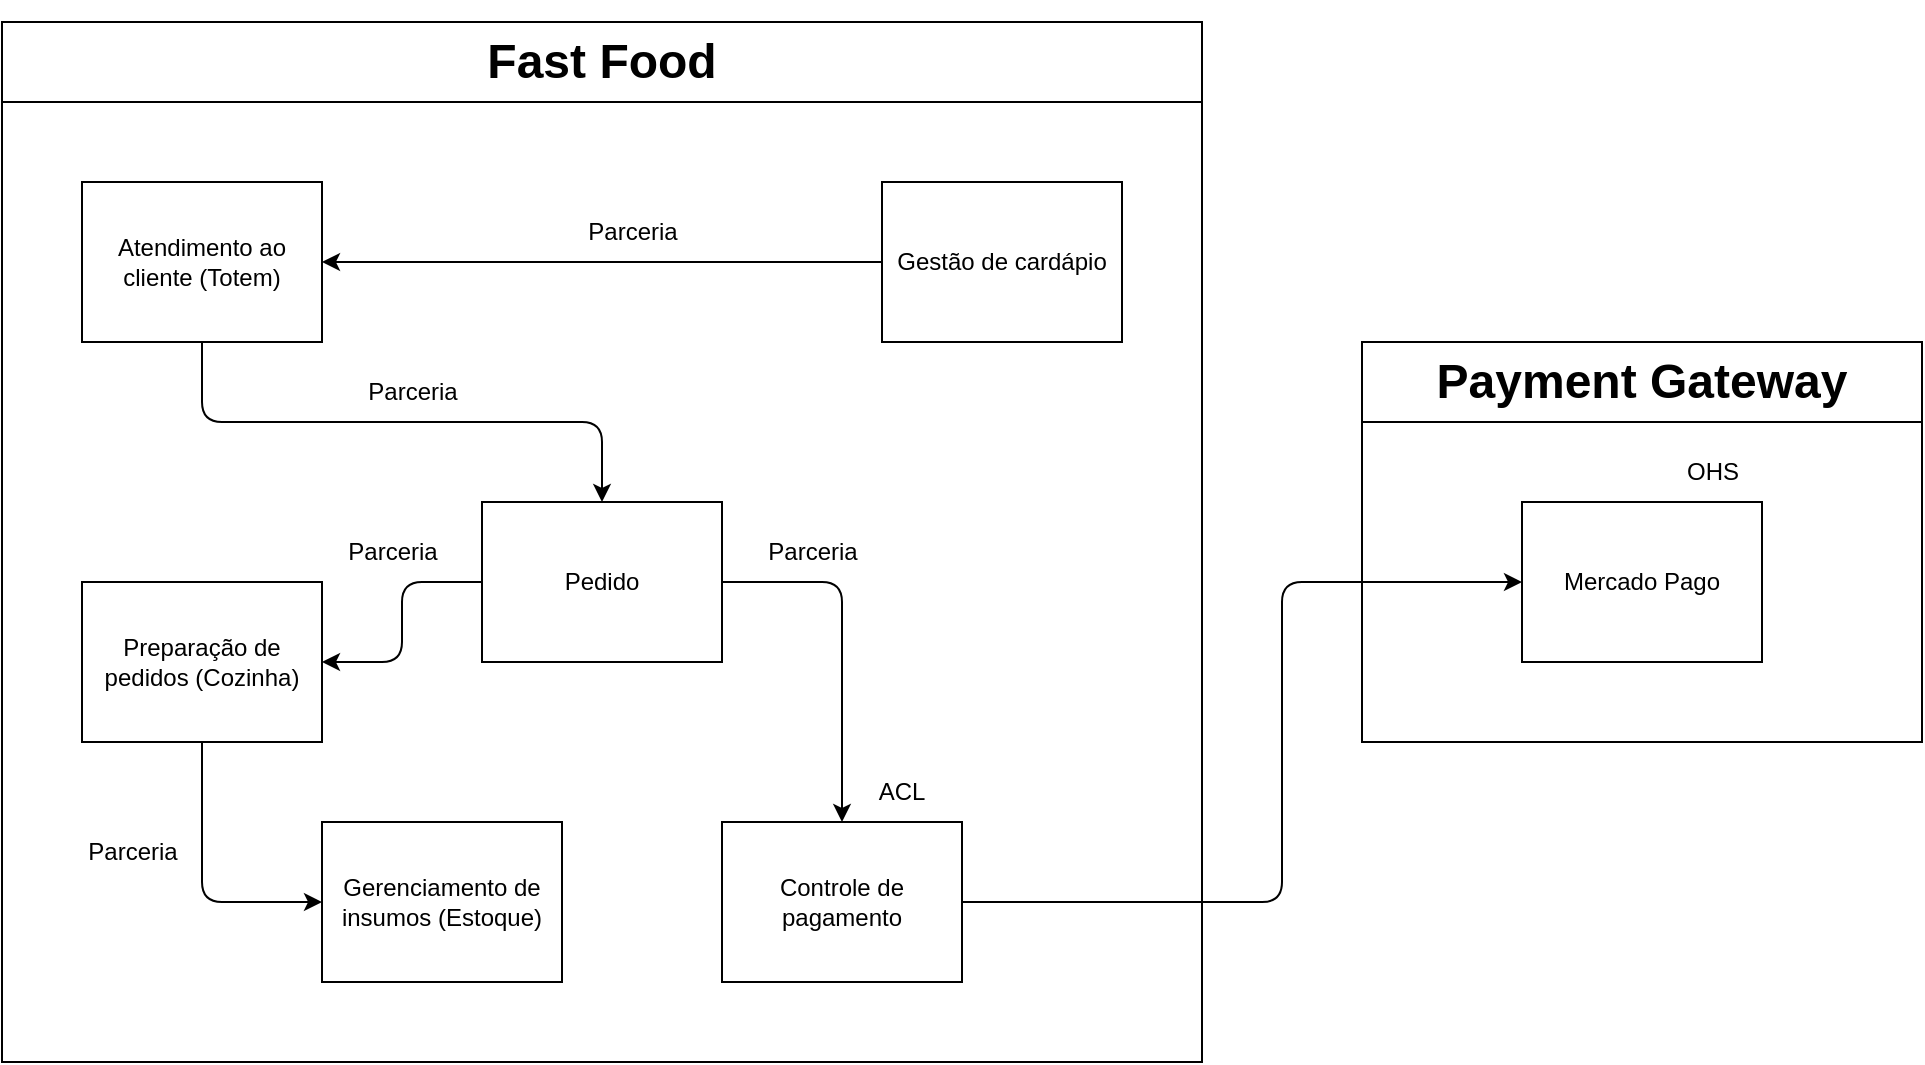 <mxfile>
    <diagram id="KB19nYhobRpxt_5StjCa" name="bounded-contexts">
        <mxGraphModel dx="1732" dy="969" grid="1" gridSize="10" guides="1" tooltips="1" connect="1" arrows="1" fold="1" page="1" pageScale="1" pageWidth="3300" pageHeight="4681" math="0" shadow="0">
            <root>
                <mxCell id="0"/>
                <mxCell id="1" parent="0"/>
                <mxCell id="24" value="" style="rounded=0;whiteSpace=wrap;html=1;" parent="1" vertex="1">
                    <mxGeometry x="840" y="320" width="280" height="160" as="geometry"/>
                </mxCell>
                <mxCell id="9" value="" style="rounded=0;whiteSpace=wrap;html=1;movable=1;resizable=1;rotatable=1;deletable=1;editable=1;locked=0;connectable=1;" parent="1" vertex="1">
                    <mxGeometry x="160" y="160" width="600" height="480" as="geometry"/>
                </mxCell>
                <mxCell id="69" style="edgeStyle=none;html=1;exitX=0;exitY=0.5;exitDx=0;exitDy=0;entryX=1;entryY=0.5;entryDx=0;entryDy=0;" edge="1" parent="1" source="2" target="3">
                    <mxGeometry relative="1" as="geometry">
                        <Array as="points">
                            <mxPoint x="360" y="400"/>
                            <mxPoint x="360" y="440"/>
                        </Array>
                    </mxGeometry>
                </mxCell>
                <mxCell id="72" style="edgeStyle=none;html=1;entryX=0.5;entryY=0;entryDx=0;entryDy=0;" edge="1" parent="1" source="2" target="5">
                    <mxGeometry relative="1" as="geometry">
                        <Array as="points">
                            <mxPoint x="580" y="400"/>
                        </Array>
                    </mxGeometry>
                </mxCell>
                <mxCell id="2" value="Pedido" style="rounded=0;whiteSpace=wrap;html=1;fillColor=none;" parent="1" vertex="1">
                    <mxGeometry x="400" y="360" width="120" height="80" as="geometry"/>
                </mxCell>
                <mxCell id="4" value="Gerenciamento de insumos (Estoque)" style="rounded=0;whiteSpace=wrap;html=1;fillColor=none;" parent="1" vertex="1">
                    <mxGeometry x="320" y="520" width="120" height="80" as="geometry"/>
                </mxCell>
                <mxCell id="75" style="edgeStyle=none;html=1;entryX=0;entryY=0.5;entryDx=0;entryDy=0;" edge="1" parent="1" source="5" target="12">
                    <mxGeometry relative="1" as="geometry">
                        <Array as="points">
                            <mxPoint x="800" y="560"/>
                            <mxPoint x="800" y="400"/>
                        </Array>
                    </mxGeometry>
                </mxCell>
                <mxCell id="5" value="Controle de pagamento" style="rounded=0;whiteSpace=wrap;html=1;fillColor=none;" parent="1" vertex="1">
                    <mxGeometry x="520" y="520" width="120" height="80" as="geometry"/>
                </mxCell>
                <mxCell id="67" style="edgeStyle=none;html=1;entryX=0.5;entryY=0;entryDx=0;entryDy=0;" edge="1" parent="1" source="6" target="2">
                    <mxGeometry relative="1" as="geometry">
                        <Array as="points">
                            <mxPoint x="260" y="320"/>
                            <mxPoint x="460" y="320"/>
                        </Array>
                    </mxGeometry>
                </mxCell>
                <mxCell id="6" value="Atendimento ao cliente (Totem&lt;span style=&quot;background-color: transparent;&quot;&gt;)&lt;/span&gt;" style="rounded=0;whiteSpace=wrap;html=1;fillColor=none;" parent="1" vertex="1">
                    <mxGeometry x="200" y="200" width="120" height="80" as="geometry"/>
                </mxCell>
                <mxCell id="49" style="edgeStyle=orthogonalEdgeStyle;html=1;entryX=1;entryY=0.5;entryDx=0;entryDy=0;curved=1;" parent="1" source="7" target="6" edge="1">
                    <mxGeometry relative="1" as="geometry"/>
                </mxCell>
                <mxCell id="7" value="Gestão de cardápio" style="rounded=0;whiteSpace=wrap;html=1;fillColor=none;" parent="1" vertex="1">
                    <mxGeometry x="600" y="200" width="120" height="80" as="geometry"/>
                </mxCell>
                <mxCell id="12" value="Mercado Pago" style="rounded=0;whiteSpace=wrap;html=1;" parent="1" vertex="1">
                    <mxGeometry x="920" y="360" width="120" height="80" as="geometry"/>
                </mxCell>
                <mxCell id="22" value="&lt;h1&gt;Fast Food&lt;/h1&gt;" style="rounded=0;whiteSpace=wrap;html=1;" parent="1" vertex="1">
                    <mxGeometry x="160" y="120" width="600" height="40" as="geometry"/>
                </mxCell>
                <mxCell id="23" value="&lt;h1&gt;Payment Gateway&lt;/h1&gt;" style="rounded=0;whiteSpace=wrap;html=1;" parent="1" vertex="1">
                    <mxGeometry x="840" y="280" width="280" height="40" as="geometry"/>
                </mxCell>
                <mxCell id="46" value="Parceria" style="text;html=1;align=center;verticalAlign=middle;resizable=0;points=[];autosize=1;strokeColor=none;fillColor=none;" parent="1" vertex="1">
                    <mxGeometry x="440" y="210" width="70" height="30" as="geometry"/>
                </mxCell>
                <mxCell id="54" value="ACL" style="text;strokeColor=none;align=center;fillColor=none;html=1;verticalAlign=middle;whiteSpace=wrap;rounded=0;" parent="1" vertex="1">
                    <mxGeometry x="580" y="490" width="60" height="30" as="geometry"/>
                </mxCell>
                <mxCell id="57" value="Parceria" style="text;html=1;align=center;verticalAlign=middle;resizable=0;points=[];autosize=1;strokeColor=none;fillColor=none;" parent="1" vertex="1">
                    <mxGeometry x="320" y="370" width="70" height="30" as="geometry"/>
                </mxCell>
                <mxCell id="70" style="edgeStyle=none;html=1;entryX=0;entryY=0.5;entryDx=0;entryDy=0;" edge="1" parent="1" source="3" target="4">
                    <mxGeometry relative="1" as="geometry">
                        <Array as="points">
                            <mxPoint x="260" y="560"/>
                        </Array>
                    </mxGeometry>
                </mxCell>
                <mxCell id="3" value="Preparação de pedidos (Cozinha)" style="rounded=0;whiteSpace=wrap;html=1;fillColor=none;" parent="1" vertex="1">
                    <mxGeometry x="200" y="400" width="120" height="80" as="geometry"/>
                </mxCell>
                <mxCell id="61" value="OHS" style="text;html=1;align=center;verticalAlign=middle;resizable=0;points=[];autosize=1;strokeColor=none;fillColor=none;" parent="1" vertex="1">
                    <mxGeometry x="990" y="330" width="50" height="30" as="geometry"/>
                </mxCell>
                <mxCell id="68" value="Parceria" style="text;html=1;align=center;verticalAlign=middle;resizable=0;points=[];autosize=1;strokeColor=none;fillColor=none;" vertex="1" parent="1">
                    <mxGeometry x="330" y="290" width="70" height="30" as="geometry"/>
                </mxCell>
                <mxCell id="71" value="Parceria" style="text;html=1;align=center;verticalAlign=middle;resizable=0;points=[];autosize=1;strokeColor=none;fillColor=none;" vertex="1" parent="1">
                    <mxGeometry x="190" y="520" width="70" height="30" as="geometry"/>
                </mxCell>
                <mxCell id="73" value="Parceria" style="text;html=1;align=center;verticalAlign=middle;resizable=0;points=[];autosize=1;strokeColor=none;fillColor=none;" vertex="1" parent="1">
                    <mxGeometry x="530" y="370" width="70" height="30" as="geometry"/>
                </mxCell>
            </root>
        </mxGraphModel>
    </diagram>
</mxfile>